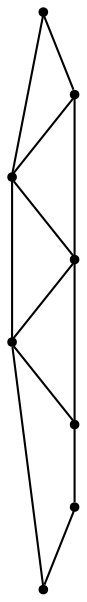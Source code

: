 graph {
  node [shape=point,comment="{\"directed\":false,\"doi\":\"10.1007/978-3-642-11805-0_18\",\"figure\":\"4 (2)\"}"]

  v0 [pos="1284.6011555516443,2658.8497020374643"]
  v1 [pos="1196.5856972627862,2614.858898370916"]
  v2 [pos="1020.5547806850699,2614.858898370916"]
  v3 [pos="1548.6516024567359,2658.8497020374643"]
  v4 [pos="1460.6361441678778,2614.858898370916"]
  v5 [pos="1108.570238973928,2658.8497020374643"]
  v6 [pos="932.5351231064907,2658.8497020374643"]
  v7 [pos="844.5196648176326,2614.858898370916"]

  v7 -- v2 [id="-4",pos="844.5196648176326,2614.858898370916 1020.5547806850699,2614.858898370916 1020.5547806850699,2614.858898370916 1020.5547806850699,2614.858898370916"]
  v2 -- v1 [id="-5",pos="1020.5547806850699,2614.858898370916 1196.5856972627862,2614.858898370916 1196.5856972627862,2614.858898370916 1196.5856972627862,2614.858898370916"]
  v7 -- v6 [id="-7",pos="844.5196648176326,2614.858898370916 932.5351231064907,2658.8497020374643 932.5351231064907,2658.8497020374643 932.5351231064907,2658.8497020374643"]
  v6 -- v5 [id="-9",pos="932.5351231064907,2658.8497020374643 1108.570238973928,2658.8497020374643 1108.570238973928,2658.8497020374643 1108.570238973928,2658.8497020374643"]
  v5 -- v0 [id="-10",pos="1108.570238973928,2658.8497020374643 1284.6011555516443,2658.8497020374643 1284.6011555516443,2658.8497020374643 1284.6011555516443,2658.8497020374643"]
  v0 -- v3 [id="-11",pos="1284.6011555516443,2658.8497020374643 1548.6516024567359,2658.8497020374643 1548.6516024567359,2658.8497020374643 1548.6516024567359,2658.8497020374643"]
  v1 -- v4 [id="-14",pos="1196.5856972627862,2614.858898370916 1460.6361441678778,2614.858898370916 1460.6361441678778,2614.858898370916 1460.6361441678778,2614.858898370916"]
  v6 -- v2 [id="-23",pos="932.5351231064907,2658.8497020374643 1020.5547806850699,2614.858898370916 1020.5547806850699,2614.858898370916 1020.5547806850699,2614.858898370916"]
  v2 -- v5 [id="-26",pos="1020.5547806850699,2614.858898370916 1108.570238973928,2658.8497020374643 1108.570238973928,2658.8497020374643 1108.570238973928,2658.8497020374643"]
  v5 -- v1 [id="-30",pos="1108.570238973928,2658.8497020374643 1196.5856972627862,2614.858898370916 1196.5856972627862,2614.858898370916 1196.5856972627862,2614.858898370916"]
  v1 -- v0 [id="-34",pos="1196.5856972627862,2614.858898370916 1284.6011555516443,2658.8497020374643 1284.6011555516443,2658.8497020374643 1284.6011555516443,2658.8497020374643"]
  v3 -- v4 [id="-52",pos="1548.6516024567359,2658.8497020374643 1460.6361441678778,2614.858898370916 1460.6361441678778,2614.858898370916 1460.6361441678778,2614.858898370916"]
}